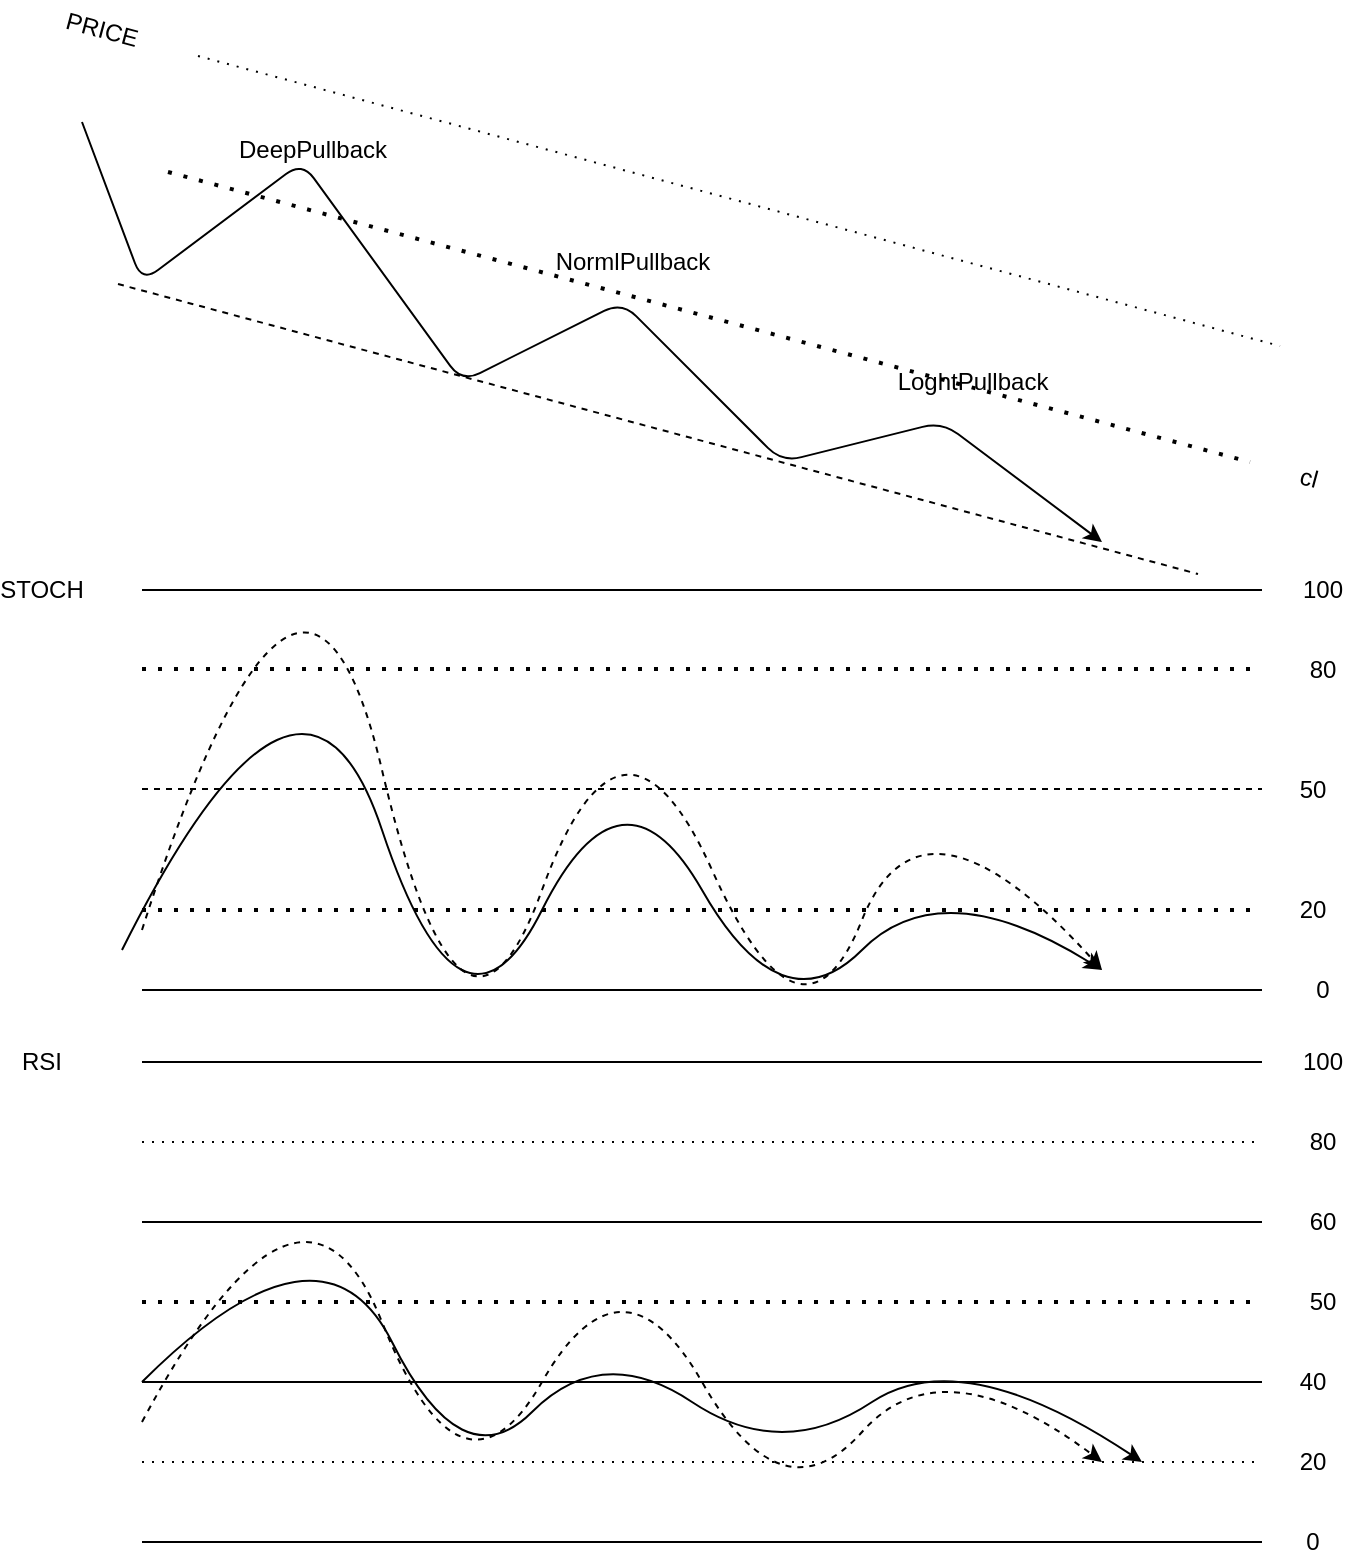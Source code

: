 <mxfile version="14.9.6" type="device"><diagram id="rnDKkDECeTy5S9tkwmrx" name="Страница 1"><mxGraphModel dx="1086" dy="626" grid="1" gridSize="10" guides="1" tooltips="1" connect="1" arrows="1" fold="1" page="1" pageScale="1" pageWidth="1169" pageHeight="827" math="0" shadow="0"><root><mxCell id="0"/><mxCell id="1" parent="0"/><mxCell id="rK-qaW2HjqxW7MTHF-PE-2" value="" style="endArrow=classic;html=1;" parent="1" edge="1"><mxGeometry width="50" height="50" relative="1" as="geometry"><mxPoint x="50" y="90" as="sourcePoint"/><mxPoint x="560" y="300" as="targetPoint"/><Array as="points"><mxPoint x="80" y="170"/><mxPoint x="160" y="110"/><mxPoint x="240" y="220"/><mxPoint x="320" y="180"/><mxPoint x="400" y="260"/><mxPoint x="480" y="240"/></Array></mxGeometry></mxCell><mxCell id="yPDIOY9ileADdldzrpcc-1" value="" style="group" vertex="1" connectable="0" parent="1"><mxGeometry x="10" y="244" width="680" height="340" as="geometry"/></mxCell><mxCell id="rK-qaW2HjqxW7MTHF-PE-27" value="" style="endArrow=none;html=1;" parent="yPDIOY9ileADdldzrpcc-1" edge="1"><mxGeometry width="50" height="50" relative="1" as="geometry"><mxPoint x="70" y="80" as="sourcePoint"/><mxPoint x="630" y="80" as="targetPoint"/></mxGeometry></mxCell><mxCell id="rK-qaW2HjqxW7MTHF-PE-28" value="" style="endArrow=none;html=1;" parent="yPDIOY9ileADdldzrpcc-1" edge="1"><mxGeometry width="50" height="50" relative="1" as="geometry"><mxPoint x="70" y="280" as="sourcePoint"/><mxPoint x="630" y="280" as="targetPoint"/></mxGeometry></mxCell><mxCell id="rK-qaW2HjqxW7MTHF-PE-29" value="" style="endArrow=none;dashed=1;html=1;dashPattern=1 3;strokeWidth=2;" parent="yPDIOY9ileADdldzrpcc-1" edge="1"><mxGeometry width="50" height="50" relative="1" as="geometry"><mxPoint x="70" y="119.5" as="sourcePoint"/><mxPoint x="630" y="119.5" as="targetPoint"/></mxGeometry></mxCell><mxCell id="rK-qaW2HjqxW7MTHF-PE-30" value="80" style="text;html=1;align=center;verticalAlign=middle;resizable=0;points=[];autosize=1;strokeColor=none;" parent="yPDIOY9ileADdldzrpcc-1" vertex="1"><mxGeometry x="645" y="110" width="30" height="20" as="geometry"/></mxCell><mxCell id="rK-qaW2HjqxW7MTHF-PE-33" value="" style="endArrow=none;dashed=1;html=1;" parent="yPDIOY9ileADdldzrpcc-1" edge="1"><mxGeometry x="-10" y="44.5" width="50" height="50" as="geometry"><mxPoint x="70" y="179.5" as="sourcePoint"/><mxPoint x="630" y="179.5" as="targetPoint"/></mxGeometry></mxCell><mxCell id="rK-qaW2HjqxW7MTHF-PE-35" value="100" style="text;html=1;align=center;verticalAlign=middle;resizable=0;points=[];autosize=1;strokeColor=none;" parent="yPDIOY9ileADdldzrpcc-1" vertex="1"><mxGeometry x="640" y="70" width="40" height="20" as="geometry"/></mxCell><mxCell id="rK-qaW2HjqxW7MTHF-PE-36" value="0" style="text;html=1;align=center;verticalAlign=middle;resizable=0;points=[];autosize=1;strokeColor=none;" parent="yPDIOY9ileADdldzrpcc-1" vertex="1"><mxGeometry x="650" y="270" width="20" height="20" as="geometry"/></mxCell><mxCell id="rK-qaW2HjqxW7MTHF-PE-37" value="20" style="text;html=1;align=center;verticalAlign=middle;resizable=0;points=[];autosize=1;strokeColor=none;" parent="yPDIOY9ileADdldzrpcc-1" vertex="1"><mxGeometry x="640" y="230" width="30" height="20" as="geometry"/></mxCell><mxCell id="rK-qaW2HjqxW7MTHF-PE-38" value="50" style="text;html=1;align=center;verticalAlign=middle;resizable=0;points=[];autosize=1;strokeColor=none;" parent="yPDIOY9ileADdldzrpcc-1" vertex="1"><mxGeometry x="640" y="170" width="30" height="20" as="geometry"/></mxCell><mxCell id="rK-qaW2HjqxW7MTHF-PE-39" value="STOCH" style="text;html=1;strokeColor=none;fillColor=none;align=center;verticalAlign=middle;whiteSpace=wrap;rounded=0;" parent="yPDIOY9ileADdldzrpcc-1" vertex="1"><mxGeometry y="70" width="40" height="20" as="geometry"/></mxCell><mxCell id="rK-qaW2HjqxW7MTHF-PE-42" value="" style="endArrow=none;dashed=1;html=1;dashPattern=1 3;strokeWidth=2;" parent="yPDIOY9ileADdldzrpcc-1" edge="1"><mxGeometry width="50" height="50" relative="1" as="geometry"><mxPoint x="70" y="240" as="sourcePoint"/><mxPoint x="630" y="240" as="targetPoint"/></mxGeometry></mxCell><mxCell id="rK-qaW2HjqxW7MTHF-PE-43" value="" style="curved=1;endArrow=classic;html=1;" parent="yPDIOY9ileADdldzrpcc-1" edge="1"><mxGeometry width="50" height="50" relative="1" as="geometry"><mxPoint x="60" y="260" as="sourcePoint"/><mxPoint x="550" y="270" as="targetPoint"/><Array as="points"><mxPoint x="150" y="80"/><mxPoint x="230" y="320"/><mxPoint x="310" y="160"/><mxPoint x="390" y="300"/><mxPoint x="470" y="220"/></Array></mxGeometry></mxCell><mxCell id="1GRAJum4dmOM5U5s9sGR-1" value="" style="curved=1;endArrow=classic;html=1;dashed=1;" parent="yPDIOY9ileADdldzrpcc-1" edge="1"><mxGeometry width="50" height="50" relative="1" as="geometry"><mxPoint x="70" y="250" as="sourcePoint"/><mxPoint x="550" y="270" as="targetPoint"/><Array as="points"><mxPoint x="150"/><mxPoint x="230" y="340"/><mxPoint x="310" y="120"/><mxPoint x="400" y="320"/><mxPoint x="460" y="170"/></Array></mxGeometry></mxCell><mxCell id="yPDIOY9ileADdldzrpcc-2" value="" style="group" vertex="1" connectable="0" parent="1"><mxGeometry x="10" y="550" width="680" height="260" as="geometry"/></mxCell><mxCell id="rK-qaW2HjqxW7MTHF-PE-25" value="RSI" style="text;html=1;strokeColor=none;fillColor=none;align=center;verticalAlign=middle;whiteSpace=wrap;rounded=0;" parent="yPDIOY9ileADdldzrpcc-2" vertex="1"><mxGeometry width="40" height="20" as="geometry"/></mxCell><mxCell id="rK-qaW2HjqxW7MTHF-PE-7" value="" style="endArrow=none;html=1;" parent="yPDIOY9ileADdldzrpcc-2" edge="1"><mxGeometry x="-10" y="-85" width="50" height="50" as="geometry"><mxPoint x="70" y="10" as="sourcePoint"/><mxPoint x="630" y="10" as="targetPoint"/></mxGeometry></mxCell><mxCell id="rK-qaW2HjqxW7MTHF-PE-8" value="" style="endArrow=none;dashed=1;html=1;dashPattern=1 3;strokeWidth=2;" parent="yPDIOY9ileADdldzrpcc-2" edge="1"><mxGeometry x="-10" y="-85" width="50" height="50" as="geometry"><mxPoint x="70" y="130" as="sourcePoint"/><mxPoint x="630" y="130" as="targetPoint"/></mxGeometry></mxCell><mxCell id="rK-qaW2HjqxW7MTHF-PE-9" value="" style="endArrow=none;html=1;" parent="yPDIOY9ileADdldzrpcc-2" edge="1"><mxGeometry x="-10" y="-85" width="50" height="50" as="geometry"><mxPoint x="70" y="250" as="sourcePoint"/><mxPoint x="630" y="250" as="targetPoint"/></mxGeometry></mxCell><mxCell id="rK-qaW2HjqxW7MTHF-PE-12" value="" style="endArrow=none;dashed=1;html=1;dashPattern=1 4;" parent="yPDIOY9ileADdldzrpcc-2" edge="1"><mxGeometry x="-10" y="-85" width="50" height="50" as="geometry"><mxPoint x="70" y="50" as="sourcePoint"/><mxPoint x="630" y="50" as="targetPoint"/></mxGeometry></mxCell><mxCell id="rK-qaW2HjqxW7MTHF-PE-13" value="" style="endArrow=none;dashed=1;html=1;dashPattern=1 4;" parent="yPDIOY9ileADdldzrpcc-2" edge="1"><mxGeometry x="-10" y="-85" width="50" height="50" as="geometry"><mxPoint x="70" y="210" as="sourcePoint"/><mxPoint x="630" y="210" as="targetPoint"/></mxGeometry></mxCell><mxCell id="rK-qaW2HjqxW7MTHF-PE-14" value="" style="endArrow=none;html=1;" parent="yPDIOY9ileADdldzrpcc-2" edge="1"><mxGeometry x="-10" y="-85" width="50" height="50" as="geometry"><mxPoint x="70" y="90" as="sourcePoint"/><mxPoint x="630" y="90" as="targetPoint"/></mxGeometry></mxCell><mxCell id="rK-qaW2HjqxW7MTHF-PE-15" value="" style="endArrow=none;html=1;" parent="yPDIOY9ileADdldzrpcc-2" edge="1"><mxGeometry x="-10" y="-85" width="50" height="50" as="geometry"><mxPoint x="70" y="170" as="sourcePoint"/><mxPoint x="630" y="170" as="targetPoint"/></mxGeometry></mxCell><mxCell id="rK-qaW2HjqxW7MTHF-PE-16" value="100" style="text;html=1;align=center;verticalAlign=middle;resizable=0;points=[];autosize=1;strokeColor=none;" parent="yPDIOY9ileADdldzrpcc-2" vertex="1"><mxGeometry x="640" width="40" height="20" as="geometry"/></mxCell><mxCell id="rK-qaW2HjqxW7MTHF-PE-17" value="80" style="text;html=1;align=center;verticalAlign=middle;resizable=0;points=[];autosize=1;strokeColor=none;" parent="yPDIOY9ileADdldzrpcc-2" vertex="1"><mxGeometry x="645" y="40" width="30" height="20" as="geometry"/></mxCell><mxCell id="rK-qaW2HjqxW7MTHF-PE-18" value="60" style="text;html=1;align=center;verticalAlign=middle;resizable=0;points=[];autosize=1;strokeColor=none;" parent="yPDIOY9ileADdldzrpcc-2" vertex="1"><mxGeometry x="645" y="80" width="30" height="20" as="geometry"/></mxCell><mxCell id="rK-qaW2HjqxW7MTHF-PE-21" value="50" style="text;html=1;align=center;verticalAlign=middle;resizable=0;points=[];autosize=1;strokeColor=none;" parent="yPDIOY9ileADdldzrpcc-2" vertex="1"><mxGeometry x="645" y="120" width="30" height="20" as="geometry"/></mxCell><mxCell id="rK-qaW2HjqxW7MTHF-PE-22" value="40" style="text;html=1;align=center;verticalAlign=middle;resizable=0;points=[];autosize=1;strokeColor=none;" parent="yPDIOY9ileADdldzrpcc-2" vertex="1"><mxGeometry x="640" y="160" width="30" height="20" as="geometry"/></mxCell><mxCell id="rK-qaW2HjqxW7MTHF-PE-23" value="20" style="text;html=1;align=center;verticalAlign=middle;resizable=0;points=[];autosize=1;strokeColor=none;" parent="yPDIOY9ileADdldzrpcc-2" vertex="1"><mxGeometry x="640" y="200" width="30" height="20" as="geometry"/></mxCell><mxCell id="rK-qaW2HjqxW7MTHF-PE-24" value="0" style="text;html=1;align=center;verticalAlign=middle;resizable=0;points=[];autosize=1;strokeColor=none;" parent="yPDIOY9ileADdldzrpcc-2" vertex="1"><mxGeometry x="645" y="240" width="20" height="20" as="geometry"/></mxCell><mxCell id="rK-qaW2HjqxW7MTHF-PE-44" value="" style="curved=1;endArrow=classic;html=1;" parent="yPDIOY9ileADdldzrpcc-2" edge="1"><mxGeometry width="50" height="50" relative="1" as="geometry"><mxPoint x="70" y="170" as="sourcePoint"/><mxPoint x="570" y="210" as="targetPoint"/><Array as="points"><mxPoint x="160" y="80"/><mxPoint x="230" y="220"/><mxPoint x="300" y="150"/><mxPoint x="390" y="210"/><mxPoint x="480" y="150"/></Array></mxGeometry></mxCell><mxCell id="1GRAJum4dmOM5U5s9sGR-2" value="" style="curved=1;endArrow=classic;html=1;dashed=1;" parent="yPDIOY9ileADdldzrpcc-2" edge="1"><mxGeometry width="50" height="50" relative="1" as="geometry"><mxPoint x="70" y="190" as="sourcePoint"/><mxPoint x="550" y="210" as="targetPoint"/><Array as="points"><mxPoint x="150" y="40"/><mxPoint x="230" y="240"/><mxPoint x="310" y="100"/><mxPoint x="390" y="240"/><mxPoint x="470" y="150"/></Array></mxGeometry></mxCell><mxCell id="yPDIOY9ileADdldzrpcc-6" value="" style="group;rotation=15;" vertex="1" connectable="0" parent="1"><mxGeometry x="15" y="114" width="670" height="130" as="geometry"/></mxCell><mxCell id="rK-qaW2HjqxW7MTHF-PE-3" value="" style="endArrow=none;dashed=1;html=1;" parent="yPDIOY9ileADdldzrpcc-6" edge="1"><mxGeometry width="50" height="50" relative="1" as="geometry"><mxPoint x="53" y="57" as="sourcePoint"/><mxPoint x="593" y="202" as="targetPoint"/></mxGeometry></mxCell><mxCell id="rK-qaW2HjqxW7MTHF-PE-1" value="PRICE" style="text;html=1;strokeColor=none;fillColor=none;align=center;verticalAlign=middle;whiteSpace=wrap;rounded=0;rotation=15;" parent="yPDIOY9ileADdldzrpcc-6" vertex="1"><mxGeometry x="25" y="-80" width="40" height="20" as="geometry"/></mxCell><mxCell id="rK-qaW2HjqxW7MTHF-PE-4" value="" style="endArrow=none;dashed=1;html=1;dashPattern=1 4;" parent="yPDIOY9ileADdldzrpcc-6" edge="1"><mxGeometry x="21" y="-79" width="50" height="50" as="geometry"><mxPoint x="93" y="-57" as="sourcePoint"/><mxPoint x="634" y="88" as="targetPoint"/></mxGeometry></mxCell><mxCell id="rK-qaW2HjqxW7MTHF-PE-5" value="" style="endArrow=none;dashed=1;html=1;dashPattern=1 3;strokeWidth=2;" parent="yPDIOY9ileADdldzrpcc-6" edge="1"><mxGeometry x="21" y="-79" width="50" height="50" as="geometry"><mxPoint x="78" y="1" as="sourcePoint"/><mxPoint x="619" y="146" as="targetPoint"/></mxGeometry></mxCell><mxCell id="rK-qaW2HjqxW7MTHF-PE-6" value="cl" style="text;html=1;align=center;verticalAlign=middle;resizable=0;points=[];autosize=1;strokeColor=none;rotation=15;" parent="yPDIOY9ileADdldzrpcc-6" vertex="1"><mxGeometry x="638" y="144" width="20" height="20" as="geometry"/></mxCell><mxCell id="yPDIOY9ileADdldzrpcc-9" value="LoghtPullback" style="text;html=1;align=center;verticalAlign=middle;resizable=0;points=[];autosize=1;strokeColor=none;" vertex="1" parent="yPDIOY9ileADdldzrpcc-6"><mxGeometry x="435" y="96" width="90" height="20" as="geometry"/></mxCell><mxCell id="yPDIOY9ileADdldzrpcc-7" value="DeepPullback" style="text;html=1;align=center;verticalAlign=middle;resizable=0;points=[];autosize=1;strokeColor=none;" vertex="1" parent="yPDIOY9ileADdldzrpcc-6"><mxGeometry x="105" y="-20" width="90" height="20" as="geometry"/></mxCell><mxCell id="yPDIOY9ileADdldzrpcc-8" value="NormlPullback" style="text;html=1;align=center;verticalAlign=middle;resizable=0;points=[];autosize=1;strokeColor=none;" vertex="1" parent="1"><mxGeometry x="280" y="150" width="90" height="20" as="geometry"/></mxCell></root></mxGraphModel></diagram></mxfile>